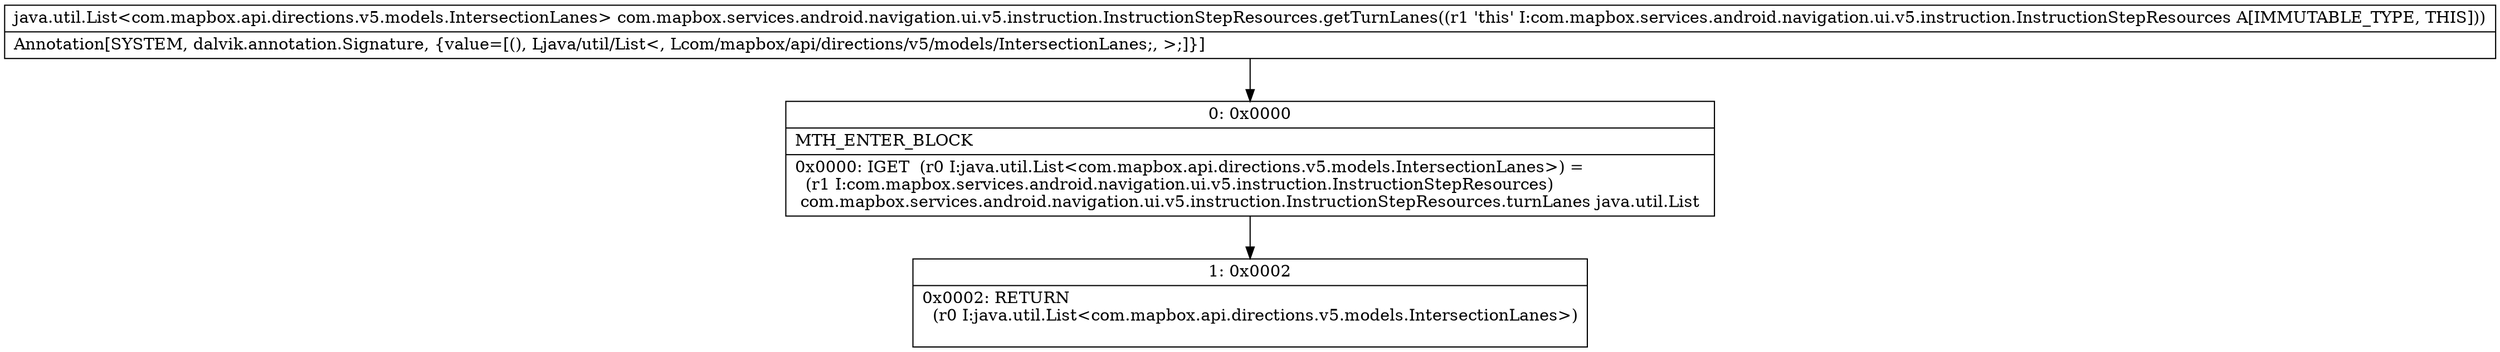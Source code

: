 digraph "CFG forcom.mapbox.services.android.navigation.ui.v5.instruction.InstructionStepResources.getTurnLanes()Ljava\/util\/List;" {
Node_0 [shape=record,label="{0\:\ 0x0000|MTH_ENTER_BLOCK\l|0x0000: IGET  (r0 I:java.util.List\<com.mapbox.api.directions.v5.models.IntersectionLanes\>) = \l  (r1 I:com.mapbox.services.android.navigation.ui.v5.instruction.InstructionStepResources)\l com.mapbox.services.android.navigation.ui.v5.instruction.InstructionStepResources.turnLanes java.util.List \l}"];
Node_1 [shape=record,label="{1\:\ 0x0002|0x0002: RETURN  \l  (r0 I:java.util.List\<com.mapbox.api.directions.v5.models.IntersectionLanes\>)\l \l}"];
MethodNode[shape=record,label="{java.util.List\<com.mapbox.api.directions.v5.models.IntersectionLanes\> com.mapbox.services.android.navigation.ui.v5.instruction.InstructionStepResources.getTurnLanes((r1 'this' I:com.mapbox.services.android.navigation.ui.v5.instruction.InstructionStepResources A[IMMUTABLE_TYPE, THIS]))  | Annotation[SYSTEM, dalvik.annotation.Signature, \{value=[(), Ljava\/util\/List\<, Lcom\/mapbox\/api\/directions\/v5\/models\/IntersectionLanes;, \>;]\}]\l}"];
MethodNode -> Node_0;
Node_0 -> Node_1;
}

